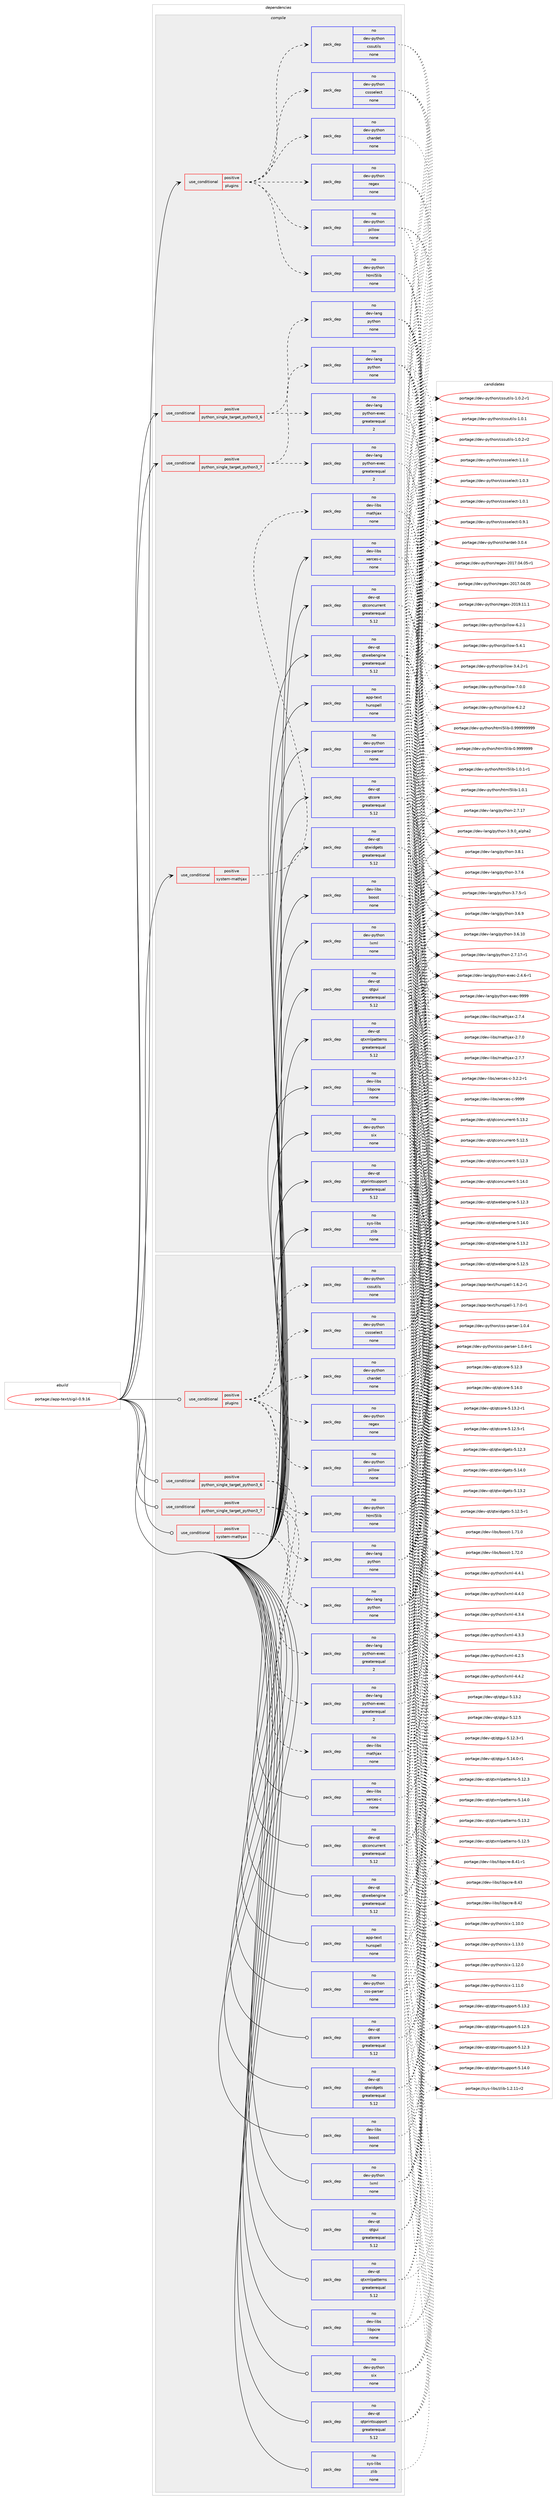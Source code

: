 digraph prolog {

# *************
# Graph options
# *************

newrank=true;
concentrate=true;
compound=true;
graph [rankdir=LR,fontname=Helvetica,fontsize=10,ranksep=1.5];#, ranksep=2.5, nodesep=0.2];
edge  [arrowhead=vee];
node  [fontname=Helvetica,fontsize=10];

# **********
# The ebuild
# **********

subgraph cluster_leftcol {
color=gray;
label=<<i>ebuild</i>>;
id [label="portage://app-text/sigil-0.9.16", color=red, width=4, href="../app-text/sigil-0.9.16.svg"];
}

# ****************
# The dependencies
# ****************

subgraph cluster_midcol {
color=gray;
label=<<i>dependencies</i>>;
subgraph cluster_compile {
fillcolor="#eeeeee";
style=filled;
label=<<i>compile</i>>;
subgraph cond139623 {
dependency592812 [label=<<TABLE BORDER="0" CELLBORDER="1" CELLSPACING="0" CELLPADDING="4"><TR><TD ROWSPAN="3" CELLPADDING="10">use_conditional</TD></TR><TR><TD>positive</TD></TR><TR><TD>plugins</TD></TR></TABLE>>, shape=none, color=red];
subgraph pack445289 {
dependency592813 [label=<<TABLE BORDER="0" CELLBORDER="1" CELLSPACING="0" CELLPADDING="4" WIDTH="220"><TR><TD ROWSPAN="6" CELLPADDING="30">pack_dep</TD></TR><TR><TD WIDTH="110">no</TD></TR><TR><TD>dev-python</TD></TR><TR><TD>chardet</TD></TR><TR><TD>none</TD></TR><TR><TD></TD></TR></TABLE>>, shape=none, color=blue];
}
dependency592812:e -> dependency592813:w [weight=20,style="dashed",arrowhead="vee"];
subgraph pack445290 {
dependency592814 [label=<<TABLE BORDER="0" CELLBORDER="1" CELLSPACING="0" CELLPADDING="4" WIDTH="220"><TR><TD ROWSPAN="6" CELLPADDING="30">pack_dep</TD></TR><TR><TD WIDTH="110">no</TD></TR><TR><TD>dev-python</TD></TR><TR><TD>cssselect</TD></TR><TR><TD>none</TD></TR><TR><TD></TD></TR></TABLE>>, shape=none, color=blue];
}
dependency592812:e -> dependency592814:w [weight=20,style="dashed",arrowhead="vee"];
subgraph pack445291 {
dependency592815 [label=<<TABLE BORDER="0" CELLBORDER="1" CELLSPACING="0" CELLPADDING="4" WIDTH="220"><TR><TD ROWSPAN="6" CELLPADDING="30">pack_dep</TD></TR><TR><TD WIDTH="110">no</TD></TR><TR><TD>dev-python</TD></TR><TR><TD>cssutils</TD></TR><TR><TD>none</TD></TR><TR><TD></TD></TR></TABLE>>, shape=none, color=blue];
}
dependency592812:e -> dependency592815:w [weight=20,style="dashed",arrowhead="vee"];
subgraph pack445292 {
dependency592816 [label=<<TABLE BORDER="0" CELLBORDER="1" CELLSPACING="0" CELLPADDING="4" WIDTH="220"><TR><TD ROWSPAN="6" CELLPADDING="30">pack_dep</TD></TR><TR><TD WIDTH="110">no</TD></TR><TR><TD>dev-python</TD></TR><TR><TD>html5lib</TD></TR><TR><TD>none</TD></TR><TR><TD></TD></TR></TABLE>>, shape=none, color=blue];
}
dependency592812:e -> dependency592816:w [weight=20,style="dashed",arrowhead="vee"];
subgraph pack445293 {
dependency592817 [label=<<TABLE BORDER="0" CELLBORDER="1" CELLSPACING="0" CELLPADDING="4" WIDTH="220"><TR><TD ROWSPAN="6" CELLPADDING="30">pack_dep</TD></TR><TR><TD WIDTH="110">no</TD></TR><TR><TD>dev-python</TD></TR><TR><TD>pillow</TD></TR><TR><TD>none</TD></TR><TR><TD></TD></TR></TABLE>>, shape=none, color=blue];
}
dependency592812:e -> dependency592817:w [weight=20,style="dashed",arrowhead="vee"];
subgraph pack445294 {
dependency592818 [label=<<TABLE BORDER="0" CELLBORDER="1" CELLSPACING="0" CELLPADDING="4" WIDTH="220"><TR><TD ROWSPAN="6" CELLPADDING="30">pack_dep</TD></TR><TR><TD WIDTH="110">no</TD></TR><TR><TD>dev-python</TD></TR><TR><TD>regex</TD></TR><TR><TD>none</TD></TR><TR><TD></TD></TR></TABLE>>, shape=none, color=blue];
}
dependency592812:e -> dependency592818:w [weight=20,style="dashed",arrowhead="vee"];
}
id:e -> dependency592812:w [weight=20,style="solid",arrowhead="vee"];
subgraph cond139624 {
dependency592819 [label=<<TABLE BORDER="0" CELLBORDER="1" CELLSPACING="0" CELLPADDING="4"><TR><TD ROWSPAN="3" CELLPADDING="10">use_conditional</TD></TR><TR><TD>positive</TD></TR><TR><TD>python_single_target_python3_6</TD></TR></TABLE>>, shape=none, color=red];
subgraph pack445295 {
dependency592820 [label=<<TABLE BORDER="0" CELLBORDER="1" CELLSPACING="0" CELLPADDING="4" WIDTH="220"><TR><TD ROWSPAN="6" CELLPADDING="30">pack_dep</TD></TR><TR><TD WIDTH="110">no</TD></TR><TR><TD>dev-lang</TD></TR><TR><TD>python</TD></TR><TR><TD>none</TD></TR><TR><TD></TD></TR></TABLE>>, shape=none, color=blue];
}
dependency592819:e -> dependency592820:w [weight=20,style="dashed",arrowhead="vee"];
subgraph pack445296 {
dependency592821 [label=<<TABLE BORDER="0" CELLBORDER="1" CELLSPACING="0" CELLPADDING="4" WIDTH="220"><TR><TD ROWSPAN="6" CELLPADDING="30">pack_dep</TD></TR><TR><TD WIDTH="110">no</TD></TR><TR><TD>dev-lang</TD></TR><TR><TD>python-exec</TD></TR><TR><TD>greaterequal</TD></TR><TR><TD>2</TD></TR></TABLE>>, shape=none, color=blue];
}
dependency592819:e -> dependency592821:w [weight=20,style="dashed",arrowhead="vee"];
}
id:e -> dependency592819:w [weight=20,style="solid",arrowhead="vee"];
subgraph cond139625 {
dependency592822 [label=<<TABLE BORDER="0" CELLBORDER="1" CELLSPACING="0" CELLPADDING="4"><TR><TD ROWSPAN="3" CELLPADDING="10">use_conditional</TD></TR><TR><TD>positive</TD></TR><TR><TD>python_single_target_python3_7</TD></TR></TABLE>>, shape=none, color=red];
subgraph pack445297 {
dependency592823 [label=<<TABLE BORDER="0" CELLBORDER="1" CELLSPACING="0" CELLPADDING="4" WIDTH="220"><TR><TD ROWSPAN="6" CELLPADDING="30">pack_dep</TD></TR><TR><TD WIDTH="110">no</TD></TR><TR><TD>dev-lang</TD></TR><TR><TD>python</TD></TR><TR><TD>none</TD></TR><TR><TD></TD></TR></TABLE>>, shape=none, color=blue];
}
dependency592822:e -> dependency592823:w [weight=20,style="dashed",arrowhead="vee"];
subgraph pack445298 {
dependency592824 [label=<<TABLE BORDER="0" CELLBORDER="1" CELLSPACING="0" CELLPADDING="4" WIDTH="220"><TR><TD ROWSPAN="6" CELLPADDING="30">pack_dep</TD></TR><TR><TD WIDTH="110">no</TD></TR><TR><TD>dev-lang</TD></TR><TR><TD>python-exec</TD></TR><TR><TD>greaterequal</TD></TR><TR><TD>2</TD></TR></TABLE>>, shape=none, color=blue];
}
dependency592822:e -> dependency592824:w [weight=20,style="dashed",arrowhead="vee"];
}
id:e -> dependency592822:w [weight=20,style="solid",arrowhead="vee"];
subgraph cond139626 {
dependency592825 [label=<<TABLE BORDER="0" CELLBORDER="1" CELLSPACING="0" CELLPADDING="4"><TR><TD ROWSPAN="3" CELLPADDING="10">use_conditional</TD></TR><TR><TD>positive</TD></TR><TR><TD>system-mathjax</TD></TR></TABLE>>, shape=none, color=red];
subgraph pack445299 {
dependency592826 [label=<<TABLE BORDER="0" CELLBORDER="1" CELLSPACING="0" CELLPADDING="4" WIDTH="220"><TR><TD ROWSPAN="6" CELLPADDING="30">pack_dep</TD></TR><TR><TD WIDTH="110">no</TD></TR><TR><TD>dev-libs</TD></TR><TR><TD>mathjax</TD></TR><TR><TD>none</TD></TR><TR><TD></TD></TR></TABLE>>, shape=none, color=blue];
}
dependency592825:e -> dependency592826:w [weight=20,style="dashed",arrowhead="vee"];
}
id:e -> dependency592825:w [weight=20,style="solid",arrowhead="vee"];
subgraph pack445300 {
dependency592827 [label=<<TABLE BORDER="0" CELLBORDER="1" CELLSPACING="0" CELLPADDING="4" WIDTH="220"><TR><TD ROWSPAN="6" CELLPADDING="30">pack_dep</TD></TR><TR><TD WIDTH="110">no</TD></TR><TR><TD>app-text</TD></TR><TR><TD>hunspell</TD></TR><TR><TD>none</TD></TR><TR><TD></TD></TR></TABLE>>, shape=none, color=blue];
}
id:e -> dependency592827:w [weight=20,style="solid",arrowhead="vee"];
subgraph pack445301 {
dependency592828 [label=<<TABLE BORDER="0" CELLBORDER="1" CELLSPACING="0" CELLPADDING="4" WIDTH="220"><TR><TD ROWSPAN="6" CELLPADDING="30">pack_dep</TD></TR><TR><TD WIDTH="110">no</TD></TR><TR><TD>dev-libs</TD></TR><TR><TD>boost</TD></TR><TR><TD>none</TD></TR><TR><TD></TD></TR></TABLE>>, shape=none, color=blue];
}
id:e -> dependency592828:w [weight=20,style="solid",arrowhead="vee"];
subgraph pack445302 {
dependency592829 [label=<<TABLE BORDER="0" CELLBORDER="1" CELLSPACING="0" CELLPADDING="4" WIDTH="220"><TR><TD ROWSPAN="6" CELLPADDING="30">pack_dep</TD></TR><TR><TD WIDTH="110">no</TD></TR><TR><TD>dev-libs</TD></TR><TR><TD>libpcre</TD></TR><TR><TD>none</TD></TR><TR><TD></TD></TR></TABLE>>, shape=none, color=blue];
}
id:e -> dependency592829:w [weight=20,style="solid",arrowhead="vee"];
subgraph pack445303 {
dependency592830 [label=<<TABLE BORDER="0" CELLBORDER="1" CELLSPACING="0" CELLPADDING="4" WIDTH="220"><TR><TD ROWSPAN="6" CELLPADDING="30">pack_dep</TD></TR><TR><TD WIDTH="110">no</TD></TR><TR><TD>dev-libs</TD></TR><TR><TD>xerces-c</TD></TR><TR><TD>none</TD></TR><TR><TD></TD></TR></TABLE>>, shape=none, color=blue];
}
id:e -> dependency592830:w [weight=20,style="solid",arrowhead="vee"];
subgraph pack445304 {
dependency592831 [label=<<TABLE BORDER="0" CELLBORDER="1" CELLSPACING="0" CELLPADDING="4" WIDTH="220"><TR><TD ROWSPAN="6" CELLPADDING="30">pack_dep</TD></TR><TR><TD WIDTH="110">no</TD></TR><TR><TD>dev-python</TD></TR><TR><TD>css-parser</TD></TR><TR><TD>none</TD></TR><TR><TD></TD></TR></TABLE>>, shape=none, color=blue];
}
id:e -> dependency592831:w [weight=20,style="solid",arrowhead="vee"];
subgraph pack445305 {
dependency592832 [label=<<TABLE BORDER="0" CELLBORDER="1" CELLSPACING="0" CELLPADDING="4" WIDTH="220"><TR><TD ROWSPAN="6" CELLPADDING="30">pack_dep</TD></TR><TR><TD WIDTH="110">no</TD></TR><TR><TD>dev-python</TD></TR><TR><TD>lxml</TD></TR><TR><TD>none</TD></TR><TR><TD></TD></TR></TABLE>>, shape=none, color=blue];
}
id:e -> dependency592832:w [weight=20,style="solid",arrowhead="vee"];
subgraph pack445306 {
dependency592833 [label=<<TABLE BORDER="0" CELLBORDER="1" CELLSPACING="0" CELLPADDING="4" WIDTH="220"><TR><TD ROWSPAN="6" CELLPADDING="30">pack_dep</TD></TR><TR><TD WIDTH="110">no</TD></TR><TR><TD>dev-python</TD></TR><TR><TD>six</TD></TR><TR><TD>none</TD></TR><TR><TD></TD></TR></TABLE>>, shape=none, color=blue];
}
id:e -> dependency592833:w [weight=20,style="solid",arrowhead="vee"];
subgraph pack445307 {
dependency592834 [label=<<TABLE BORDER="0" CELLBORDER="1" CELLSPACING="0" CELLPADDING="4" WIDTH="220"><TR><TD ROWSPAN="6" CELLPADDING="30">pack_dep</TD></TR><TR><TD WIDTH="110">no</TD></TR><TR><TD>dev-qt</TD></TR><TR><TD>qtconcurrent</TD></TR><TR><TD>greaterequal</TD></TR><TR><TD>5.12</TD></TR></TABLE>>, shape=none, color=blue];
}
id:e -> dependency592834:w [weight=20,style="solid",arrowhead="vee"];
subgraph pack445308 {
dependency592835 [label=<<TABLE BORDER="0" CELLBORDER="1" CELLSPACING="0" CELLPADDING="4" WIDTH="220"><TR><TD ROWSPAN="6" CELLPADDING="30">pack_dep</TD></TR><TR><TD WIDTH="110">no</TD></TR><TR><TD>dev-qt</TD></TR><TR><TD>qtcore</TD></TR><TR><TD>greaterequal</TD></TR><TR><TD>5.12</TD></TR></TABLE>>, shape=none, color=blue];
}
id:e -> dependency592835:w [weight=20,style="solid",arrowhead="vee"];
subgraph pack445309 {
dependency592836 [label=<<TABLE BORDER="0" CELLBORDER="1" CELLSPACING="0" CELLPADDING="4" WIDTH="220"><TR><TD ROWSPAN="6" CELLPADDING="30">pack_dep</TD></TR><TR><TD WIDTH="110">no</TD></TR><TR><TD>dev-qt</TD></TR><TR><TD>qtgui</TD></TR><TR><TD>greaterequal</TD></TR><TR><TD>5.12</TD></TR></TABLE>>, shape=none, color=blue];
}
id:e -> dependency592836:w [weight=20,style="solid",arrowhead="vee"];
subgraph pack445310 {
dependency592837 [label=<<TABLE BORDER="0" CELLBORDER="1" CELLSPACING="0" CELLPADDING="4" WIDTH="220"><TR><TD ROWSPAN="6" CELLPADDING="30">pack_dep</TD></TR><TR><TD WIDTH="110">no</TD></TR><TR><TD>dev-qt</TD></TR><TR><TD>qtprintsupport</TD></TR><TR><TD>greaterequal</TD></TR><TR><TD>5.12</TD></TR></TABLE>>, shape=none, color=blue];
}
id:e -> dependency592837:w [weight=20,style="solid",arrowhead="vee"];
subgraph pack445311 {
dependency592838 [label=<<TABLE BORDER="0" CELLBORDER="1" CELLSPACING="0" CELLPADDING="4" WIDTH="220"><TR><TD ROWSPAN="6" CELLPADDING="30">pack_dep</TD></TR><TR><TD WIDTH="110">no</TD></TR><TR><TD>dev-qt</TD></TR><TR><TD>qtwebengine</TD></TR><TR><TD>greaterequal</TD></TR><TR><TD>5.12</TD></TR></TABLE>>, shape=none, color=blue];
}
id:e -> dependency592838:w [weight=20,style="solid",arrowhead="vee"];
subgraph pack445312 {
dependency592839 [label=<<TABLE BORDER="0" CELLBORDER="1" CELLSPACING="0" CELLPADDING="4" WIDTH="220"><TR><TD ROWSPAN="6" CELLPADDING="30">pack_dep</TD></TR><TR><TD WIDTH="110">no</TD></TR><TR><TD>dev-qt</TD></TR><TR><TD>qtwidgets</TD></TR><TR><TD>greaterequal</TD></TR><TR><TD>5.12</TD></TR></TABLE>>, shape=none, color=blue];
}
id:e -> dependency592839:w [weight=20,style="solid",arrowhead="vee"];
subgraph pack445313 {
dependency592840 [label=<<TABLE BORDER="0" CELLBORDER="1" CELLSPACING="0" CELLPADDING="4" WIDTH="220"><TR><TD ROWSPAN="6" CELLPADDING="30">pack_dep</TD></TR><TR><TD WIDTH="110">no</TD></TR><TR><TD>dev-qt</TD></TR><TR><TD>qtxmlpatterns</TD></TR><TR><TD>greaterequal</TD></TR><TR><TD>5.12</TD></TR></TABLE>>, shape=none, color=blue];
}
id:e -> dependency592840:w [weight=20,style="solid",arrowhead="vee"];
subgraph pack445314 {
dependency592841 [label=<<TABLE BORDER="0" CELLBORDER="1" CELLSPACING="0" CELLPADDING="4" WIDTH="220"><TR><TD ROWSPAN="6" CELLPADDING="30">pack_dep</TD></TR><TR><TD WIDTH="110">no</TD></TR><TR><TD>sys-libs</TD></TR><TR><TD>zlib</TD></TR><TR><TD>none</TD></TR><TR><TD></TD></TR></TABLE>>, shape=none, color=blue];
}
id:e -> dependency592841:w [weight=20,style="solid",arrowhead="vee"];
}
subgraph cluster_compileandrun {
fillcolor="#eeeeee";
style=filled;
label=<<i>compile and run</i>>;
}
subgraph cluster_run {
fillcolor="#eeeeee";
style=filled;
label=<<i>run</i>>;
subgraph cond139627 {
dependency592842 [label=<<TABLE BORDER="0" CELLBORDER="1" CELLSPACING="0" CELLPADDING="4"><TR><TD ROWSPAN="3" CELLPADDING="10">use_conditional</TD></TR><TR><TD>positive</TD></TR><TR><TD>plugins</TD></TR></TABLE>>, shape=none, color=red];
subgraph pack445315 {
dependency592843 [label=<<TABLE BORDER="0" CELLBORDER="1" CELLSPACING="0" CELLPADDING="4" WIDTH="220"><TR><TD ROWSPAN="6" CELLPADDING="30">pack_dep</TD></TR><TR><TD WIDTH="110">no</TD></TR><TR><TD>dev-python</TD></TR><TR><TD>chardet</TD></TR><TR><TD>none</TD></TR><TR><TD></TD></TR></TABLE>>, shape=none, color=blue];
}
dependency592842:e -> dependency592843:w [weight=20,style="dashed",arrowhead="vee"];
subgraph pack445316 {
dependency592844 [label=<<TABLE BORDER="0" CELLBORDER="1" CELLSPACING="0" CELLPADDING="4" WIDTH="220"><TR><TD ROWSPAN="6" CELLPADDING="30">pack_dep</TD></TR><TR><TD WIDTH="110">no</TD></TR><TR><TD>dev-python</TD></TR><TR><TD>cssselect</TD></TR><TR><TD>none</TD></TR><TR><TD></TD></TR></TABLE>>, shape=none, color=blue];
}
dependency592842:e -> dependency592844:w [weight=20,style="dashed",arrowhead="vee"];
subgraph pack445317 {
dependency592845 [label=<<TABLE BORDER="0" CELLBORDER="1" CELLSPACING="0" CELLPADDING="4" WIDTH="220"><TR><TD ROWSPAN="6" CELLPADDING="30">pack_dep</TD></TR><TR><TD WIDTH="110">no</TD></TR><TR><TD>dev-python</TD></TR><TR><TD>cssutils</TD></TR><TR><TD>none</TD></TR><TR><TD></TD></TR></TABLE>>, shape=none, color=blue];
}
dependency592842:e -> dependency592845:w [weight=20,style="dashed",arrowhead="vee"];
subgraph pack445318 {
dependency592846 [label=<<TABLE BORDER="0" CELLBORDER="1" CELLSPACING="0" CELLPADDING="4" WIDTH="220"><TR><TD ROWSPAN="6" CELLPADDING="30">pack_dep</TD></TR><TR><TD WIDTH="110">no</TD></TR><TR><TD>dev-python</TD></TR><TR><TD>html5lib</TD></TR><TR><TD>none</TD></TR><TR><TD></TD></TR></TABLE>>, shape=none, color=blue];
}
dependency592842:e -> dependency592846:w [weight=20,style="dashed",arrowhead="vee"];
subgraph pack445319 {
dependency592847 [label=<<TABLE BORDER="0" CELLBORDER="1" CELLSPACING="0" CELLPADDING="4" WIDTH="220"><TR><TD ROWSPAN="6" CELLPADDING="30">pack_dep</TD></TR><TR><TD WIDTH="110">no</TD></TR><TR><TD>dev-python</TD></TR><TR><TD>pillow</TD></TR><TR><TD>none</TD></TR><TR><TD></TD></TR></TABLE>>, shape=none, color=blue];
}
dependency592842:e -> dependency592847:w [weight=20,style="dashed",arrowhead="vee"];
subgraph pack445320 {
dependency592848 [label=<<TABLE BORDER="0" CELLBORDER="1" CELLSPACING="0" CELLPADDING="4" WIDTH="220"><TR><TD ROWSPAN="6" CELLPADDING="30">pack_dep</TD></TR><TR><TD WIDTH="110">no</TD></TR><TR><TD>dev-python</TD></TR><TR><TD>regex</TD></TR><TR><TD>none</TD></TR><TR><TD></TD></TR></TABLE>>, shape=none, color=blue];
}
dependency592842:e -> dependency592848:w [weight=20,style="dashed",arrowhead="vee"];
}
id:e -> dependency592842:w [weight=20,style="solid",arrowhead="odot"];
subgraph cond139628 {
dependency592849 [label=<<TABLE BORDER="0" CELLBORDER="1" CELLSPACING="0" CELLPADDING="4"><TR><TD ROWSPAN="3" CELLPADDING="10">use_conditional</TD></TR><TR><TD>positive</TD></TR><TR><TD>python_single_target_python3_6</TD></TR></TABLE>>, shape=none, color=red];
subgraph pack445321 {
dependency592850 [label=<<TABLE BORDER="0" CELLBORDER="1" CELLSPACING="0" CELLPADDING="4" WIDTH="220"><TR><TD ROWSPAN="6" CELLPADDING="30">pack_dep</TD></TR><TR><TD WIDTH="110">no</TD></TR><TR><TD>dev-lang</TD></TR><TR><TD>python</TD></TR><TR><TD>none</TD></TR><TR><TD></TD></TR></TABLE>>, shape=none, color=blue];
}
dependency592849:e -> dependency592850:w [weight=20,style="dashed",arrowhead="vee"];
subgraph pack445322 {
dependency592851 [label=<<TABLE BORDER="0" CELLBORDER="1" CELLSPACING="0" CELLPADDING="4" WIDTH="220"><TR><TD ROWSPAN="6" CELLPADDING="30">pack_dep</TD></TR><TR><TD WIDTH="110">no</TD></TR><TR><TD>dev-lang</TD></TR><TR><TD>python-exec</TD></TR><TR><TD>greaterequal</TD></TR><TR><TD>2</TD></TR></TABLE>>, shape=none, color=blue];
}
dependency592849:e -> dependency592851:w [weight=20,style="dashed",arrowhead="vee"];
}
id:e -> dependency592849:w [weight=20,style="solid",arrowhead="odot"];
subgraph cond139629 {
dependency592852 [label=<<TABLE BORDER="0" CELLBORDER="1" CELLSPACING="0" CELLPADDING="4"><TR><TD ROWSPAN="3" CELLPADDING="10">use_conditional</TD></TR><TR><TD>positive</TD></TR><TR><TD>python_single_target_python3_7</TD></TR></TABLE>>, shape=none, color=red];
subgraph pack445323 {
dependency592853 [label=<<TABLE BORDER="0" CELLBORDER="1" CELLSPACING="0" CELLPADDING="4" WIDTH="220"><TR><TD ROWSPAN="6" CELLPADDING="30">pack_dep</TD></TR><TR><TD WIDTH="110">no</TD></TR><TR><TD>dev-lang</TD></TR><TR><TD>python</TD></TR><TR><TD>none</TD></TR><TR><TD></TD></TR></TABLE>>, shape=none, color=blue];
}
dependency592852:e -> dependency592853:w [weight=20,style="dashed",arrowhead="vee"];
subgraph pack445324 {
dependency592854 [label=<<TABLE BORDER="0" CELLBORDER="1" CELLSPACING="0" CELLPADDING="4" WIDTH="220"><TR><TD ROWSPAN="6" CELLPADDING="30">pack_dep</TD></TR><TR><TD WIDTH="110">no</TD></TR><TR><TD>dev-lang</TD></TR><TR><TD>python-exec</TD></TR><TR><TD>greaterequal</TD></TR><TR><TD>2</TD></TR></TABLE>>, shape=none, color=blue];
}
dependency592852:e -> dependency592854:w [weight=20,style="dashed",arrowhead="vee"];
}
id:e -> dependency592852:w [weight=20,style="solid",arrowhead="odot"];
subgraph cond139630 {
dependency592855 [label=<<TABLE BORDER="0" CELLBORDER="1" CELLSPACING="0" CELLPADDING="4"><TR><TD ROWSPAN="3" CELLPADDING="10">use_conditional</TD></TR><TR><TD>positive</TD></TR><TR><TD>system-mathjax</TD></TR></TABLE>>, shape=none, color=red];
subgraph pack445325 {
dependency592856 [label=<<TABLE BORDER="0" CELLBORDER="1" CELLSPACING="0" CELLPADDING="4" WIDTH="220"><TR><TD ROWSPAN="6" CELLPADDING="30">pack_dep</TD></TR><TR><TD WIDTH="110">no</TD></TR><TR><TD>dev-libs</TD></TR><TR><TD>mathjax</TD></TR><TR><TD>none</TD></TR><TR><TD></TD></TR></TABLE>>, shape=none, color=blue];
}
dependency592855:e -> dependency592856:w [weight=20,style="dashed",arrowhead="vee"];
}
id:e -> dependency592855:w [weight=20,style="solid",arrowhead="odot"];
subgraph pack445326 {
dependency592857 [label=<<TABLE BORDER="0" CELLBORDER="1" CELLSPACING="0" CELLPADDING="4" WIDTH="220"><TR><TD ROWSPAN="6" CELLPADDING="30">pack_dep</TD></TR><TR><TD WIDTH="110">no</TD></TR><TR><TD>app-text</TD></TR><TR><TD>hunspell</TD></TR><TR><TD>none</TD></TR><TR><TD></TD></TR></TABLE>>, shape=none, color=blue];
}
id:e -> dependency592857:w [weight=20,style="solid",arrowhead="odot"];
subgraph pack445327 {
dependency592858 [label=<<TABLE BORDER="0" CELLBORDER="1" CELLSPACING="0" CELLPADDING="4" WIDTH="220"><TR><TD ROWSPAN="6" CELLPADDING="30">pack_dep</TD></TR><TR><TD WIDTH="110">no</TD></TR><TR><TD>dev-libs</TD></TR><TR><TD>boost</TD></TR><TR><TD>none</TD></TR><TR><TD></TD></TR></TABLE>>, shape=none, color=blue];
}
id:e -> dependency592858:w [weight=20,style="solid",arrowhead="odot"];
subgraph pack445328 {
dependency592859 [label=<<TABLE BORDER="0" CELLBORDER="1" CELLSPACING="0" CELLPADDING="4" WIDTH="220"><TR><TD ROWSPAN="6" CELLPADDING="30">pack_dep</TD></TR><TR><TD WIDTH="110">no</TD></TR><TR><TD>dev-libs</TD></TR><TR><TD>libpcre</TD></TR><TR><TD>none</TD></TR><TR><TD></TD></TR></TABLE>>, shape=none, color=blue];
}
id:e -> dependency592859:w [weight=20,style="solid",arrowhead="odot"];
subgraph pack445329 {
dependency592860 [label=<<TABLE BORDER="0" CELLBORDER="1" CELLSPACING="0" CELLPADDING="4" WIDTH="220"><TR><TD ROWSPAN="6" CELLPADDING="30">pack_dep</TD></TR><TR><TD WIDTH="110">no</TD></TR><TR><TD>dev-libs</TD></TR><TR><TD>xerces-c</TD></TR><TR><TD>none</TD></TR><TR><TD></TD></TR></TABLE>>, shape=none, color=blue];
}
id:e -> dependency592860:w [weight=20,style="solid",arrowhead="odot"];
subgraph pack445330 {
dependency592861 [label=<<TABLE BORDER="0" CELLBORDER="1" CELLSPACING="0" CELLPADDING="4" WIDTH="220"><TR><TD ROWSPAN="6" CELLPADDING="30">pack_dep</TD></TR><TR><TD WIDTH="110">no</TD></TR><TR><TD>dev-python</TD></TR><TR><TD>css-parser</TD></TR><TR><TD>none</TD></TR><TR><TD></TD></TR></TABLE>>, shape=none, color=blue];
}
id:e -> dependency592861:w [weight=20,style="solid",arrowhead="odot"];
subgraph pack445331 {
dependency592862 [label=<<TABLE BORDER="0" CELLBORDER="1" CELLSPACING="0" CELLPADDING="4" WIDTH="220"><TR><TD ROWSPAN="6" CELLPADDING="30">pack_dep</TD></TR><TR><TD WIDTH="110">no</TD></TR><TR><TD>dev-python</TD></TR><TR><TD>lxml</TD></TR><TR><TD>none</TD></TR><TR><TD></TD></TR></TABLE>>, shape=none, color=blue];
}
id:e -> dependency592862:w [weight=20,style="solid",arrowhead="odot"];
subgraph pack445332 {
dependency592863 [label=<<TABLE BORDER="0" CELLBORDER="1" CELLSPACING="0" CELLPADDING="4" WIDTH="220"><TR><TD ROWSPAN="6" CELLPADDING="30">pack_dep</TD></TR><TR><TD WIDTH="110">no</TD></TR><TR><TD>dev-python</TD></TR><TR><TD>six</TD></TR><TR><TD>none</TD></TR><TR><TD></TD></TR></TABLE>>, shape=none, color=blue];
}
id:e -> dependency592863:w [weight=20,style="solid",arrowhead="odot"];
subgraph pack445333 {
dependency592864 [label=<<TABLE BORDER="0" CELLBORDER="1" CELLSPACING="0" CELLPADDING="4" WIDTH="220"><TR><TD ROWSPAN="6" CELLPADDING="30">pack_dep</TD></TR><TR><TD WIDTH="110">no</TD></TR><TR><TD>dev-qt</TD></TR><TR><TD>qtconcurrent</TD></TR><TR><TD>greaterequal</TD></TR><TR><TD>5.12</TD></TR></TABLE>>, shape=none, color=blue];
}
id:e -> dependency592864:w [weight=20,style="solid",arrowhead="odot"];
subgraph pack445334 {
dependency592865 [label=<<TABLE BORDER="0" CELLBORDER="1" CELLSPACING="0" CELLPADDING="4" WIDTH="220"><TR><TD ROWSPAN="6" CELLPADDING="30">pack_dep</TD></TR><TR><TD WIDTH="110">no</TD></TR><TR><TD>dev-qt</TD></TR><TR><TD>qtcore</TD></TR><TR><TD>greaterequal</TD></TR><TR><TD>5.12</TD></TR></TABLE>>, shape=none, color=blue];
}
id:e -> dependency592865:w [weight=20,style="solid",arrowhead="odot"];
subgraph pack445335 {
dependency592866 [label=<<TABLE BORDER="0" CELLBORDER="1" CELLSPACING="0" CELLPADDING="4" WIDTH="220"><TR><TD ROWSPAN="6" CELLPADDING="30">pack_dep</TD></TR><TR><TD WIDTH="110">no</TD></TR><TR><TD>dev-qt</TD></TR><TR><TD>qtgui</TD></TR><TR><TD>greaterequal</TD></TR><TR><TD>5.12</TD></TR></TABLE>>, shape=none, color=blue];
}
id:e -> dependency592866:w [weight=20,style="solid",arrowhead="odot"];
subgraph pack445336 {
dependency592867 [label=<<TABLE BORDER="0" CELLBORDER="1" CELLSPACING="0" CELLPADDING="4" WIDTH="220"><TR><TD ROWSPAN="6" CELLPADDING="30">pack_dep</TD></TR><TR><TD WIDTH="110">no</TD></TR><TR><TD>dev-qt</TD></TR><TR><TD>qtprintsupport</TD></TR><TR><TD>greaterequal</TD></TR><TR><TD>5.12</TD></TR></TABLE>>, shape=none, color=blue];
}
id:e -> dependency592867:w [weight=20,style="solid",arrowhead="odot"];
subgraph pack445337 {
dependency592868 [label=<<TABLE BORDER="0" CELLBORDER="1" CELLSPACING="0" CELLPADDING="4" WIDTH="220"><TR><TD ROWSPAN="6" CELLPADDING="30">pack_dep</TD></TR><TR><TD WIDTH="110">no</TD></TR><TR><TD>dev-qt</TD></TR><TR><TD>qtwebengine</TD></TR><TR><TD>greaterequal</TD></TR><TR><TD>5.12</TD></TR></TABLE>>, shape=none, color=blue];
}
id:e -> dependency592868:w [weight=20,style="solid",arrowhead="odot"];
subgraph pack445338 {
dependency592869 [label=<<TABLE BORDER="0" CELLBORDER="1" CELLSPACING="0" CELLPADDING="4" WIDTH="220"><TR><TD ROWSPAN="6" CELLPADDING="30">pack_dep</TD></TR><TR><TD WIDTH="110">no</TD></TR><TR><TD>dev-qt</TD></TR><TR><TD>qtwidgets</TD></TR><TR><TD>greaterequal</TD></TR><TR><TD>5.12</TD></TR></TABLE>>, shape=none, color=blue];
}
id:e -> dependency592869:w [weight=20,style="solid",arrowhead="odot"];
subgraph pack445339 {
dependency592870 [label=<<TABLE BORDER="0" CELLBORDER="1" CELLSPACING="0" CELLPADDING="4" WIDTH="220"><TR><TD ROWSPAN="6" CELLPADDING="30">pack_dep</TD></TR><TR><TD WIDTH="110">no</TD></TR><TR><TD>dev-qt</TD></TR><TR><TD>qtxmlpatterns</TD></TR><TR><TD>greaterequal</TD></TR><TR><TD>5.12</TD></TR></TABLE>>, shape=none, color=blue];
}
id:e -> dependency592870:w [weight=20,style="solid",arrowhead="odot"];
subgraph pack445340 {
dependency592871 [label=<<TABLE BORDER="0" CELLBORDER="1" CELLSPACING="0" CELLPADDING="4" WIDTH="220"><TR><TD ROWSPAN="6" CELLPADDING="30">pack_dep</TD></TR><TR><TD WIDTH="110">no</TD></TR><TR><TD>sys-libs</TD></TR><TR><TD>zlib</TD></TR><TR><TD>none</TD></TR><TR><TD></TD></TR></TABLE>>, shape=none, color=blue];
}
id:e -> dependency592871:w [weight=20,style="solid",arrowhead="odot"];
}
}

# **************
# The candidates
# **************

subgraph cluster_choices {
rank=same;
color=gray;
label=<<i>candidates</i>>;

subgraph choice445289 {
color=black;
nodesep=1;
choice10010111845112121116104111110479910497114100101116455146484652 [label="portage://dev-python/chardet-3.0.4", color=red, width=4,href="../dev-python/chardet-3.0.4.svg"];
dependency592813:e -> choice10010111845112121116104111110479910497114100101116455146484652:w [style=dotted,weight="100"];
}
subgraph choice445290 {
color=black;
nodesep=1;
choice10010111845112121116104111110479911511511510110810199116454946494648 [label="portage://dev-python/cssselect-1.1.0", color=red, width=4,href="../dev-python/cssselect-1.1.0.svg"];
choice10010111845112121116104111110479911511511510110810199116454946484651 [label="portage://dev-python/cssselect-1.0.3", color=red, width=4,href="../dev-python/cssselect-1.0.3.svg"];
choice10010111845112121116104111110479911511511510110810199116454946484649 [label="portage://dev-python/cssselect-1.0.1", color=red, width=4,href="../dev-python/cssselect-1.0.1.svg"];
choice10010111845112121116104111110479911511511510110810199116454846574649 [label="portage://dev-python/cssselect-0.9.1", color=red, width=4,href="../dev-python/cssselect-0.9.1.svg"];
dependency592814:e -> choice10010111845112121116104111110479911511511510110810199116454946494648:w [style=dotted,weight="100"];
dependency592814:e -> choice10010111845112121116104111110479911511511510110810199116454946484651:w [style=dotted,weight="100"];
dependency592814:e -> choice10010111845112121116104111110479911511511510110810199116454946484649:w [style=dotted,weight="100"];
dependency592814:e -> choice10010111845112121116104111110479911511511510110810199116454846574649:w [style=dotted,weight="100"];
}
subgraph choice445291 {
color=black;
nodesep=1;
choice1001011184511212111610411111047991151151171161051081154549464846504511450 [label="portage://dev-python/cssutils-1.0.2-r2", color=red, width=4,href="../dev-python/cssutils-1.0.2-r2.svg"];
choice1001011184511212111610411111047991151151171161051081154549464846504511449 [label="portage://dev-python/cssutils-1.0.2-r1", color=red, width=4,href="../dev-python/cssutils-1.0.2-r1.svg"];
choice100101118451121211161041111104799115115117116105108115454946484649 [label="portage://dev-python/cssutils-1.0.1", color=red, width=4,href="../dev-python/cssutils-1.0.1.svg"];
dependency592815:e -> choice1001011184511212111610411111047991151151171161051081154549464846504511450:w [style=dotted,weight="100"];
dependency592815:e -> choice1001011184511212111610411111047991151151171161051081154549464846504511449:w [style=dotted,weight="100"];
dependency592815:e -> choice100101118451121211161041111104799115115117116105108115454946484649:w [style=dotted,weight="100"];
}
subgraph choice445292 {
color=black;
nodesep=1;
choice100101118451121211161041111104710411610910853108105984549464846494511449 [label="portage://dev-python/html5lib-1.0.1-r1", color=red, width=4,href="../dev-python/html5lib-1.0.1-r1.svg"];
choice10010111845112121116104111110471041161091085310810598454946484649 [label="portage://dev-python/html5lib-1.0.1", color=red, width=4,href="../dev-python/html5lib-1.0.1.svg"];
choice10010111845112121116104111110471041161091085310810598454846575757575757575757 [label="portage://dev-python/html5lib-0.999999999", color=red, width=4,href="../dev-python/html5lib-0.999999999.svg"];
choice1001011184511212111610411111047104116109108531081059845484657575757575757 [label="portage://dev-python/html5lib-0.9999999", color=red, width=4,href="../dev-python/html5lib-0.9999999.svg"];
dependency592816:e -> choice100101118451121211161041111104710411610910853108105984549464846494511449:w [style=dotted,weight="100"];
dependency592816:e -> choice10010111845112121116104111110471041161091085310810598454946484649:w [style=dotted,weight="100"];
dependency592816:e -> choice10010111845112121116104111110471041161091085310810598454846575757575757575757:w [style=dotted,weight="100"];
dependency592816:e -> choice1001011184511212111610411111047104116109108531081059845484657575757575757:w [style=dotted,weight="100"];
}
subgraph choice445293 {
color=black;
nodesep=1;
choice1001011184511212111610411111047112105108108111119455546484648 [label="portage://dev-python/pillow-7.0.0", color=red, width=4,href="../dev-python/pillow-7.0.0.svg"];
choice1001011184511212111610411111047112105108108111119455446504650 [label="portage://dev-python/pillow-6.2.2", color=red, width=4,href="../dev-python/pillow-6.2.2.svg"];
choice1001011184511212111610411111047112105108108111119455446504649 [label="portage://dev-python/pillow-6.2.1", color=red, width=4,href="../dev-python/pillow-6.2.1.svg"];
choice1001011184511212111610411111047112105108108111119455346524649 [label="portage://dev-python/pillow-5.4.1", color=red, width=4,href="../dev-python/pillow-5.4.1.svg"];
choice10010111845112121116104111110471121051081081111194551465246504511449 [label="portage://dev-python/pillow-3.4.2-r1", color=red, width=4,href="../dev-python/pillow-3.4.2-r1.svg"];
dependency592817:e -> choice1001011184511212111610411111047112105108108111119455546484648:w [style=dotted,weight="100"];
dependency592817:e -> choice1001011184511212111610411111047112105108108111119455446504650:w [style=dotted,weight="100"];
dependency592817:e -> choice1001011184511212111610411111047112105108108111119455446504649:w [style=dotted,weight="100"];
dependency592817:e -> choice1001011184511212111610411111047112105108108111119455346524649:w [style=dotted,weight="100"];
dependency592817:e -> choice10010111845112121116104111110471121051081081111194551465246504511449:w [style=dotted,weight="100"];
}
subgraph choice445294 {
color=black;
nodesep=1;
choice100101118451121211161041111104711410110310112045504849574649494649 [label="portage://dev-python/regex-2019.11.1", color=red, width=4,href="../dev-python/regex-2019.11.1.svg"];
choice100101118451121211161041111104711410110310112045504849554648524648534511449 [label="portage://dev-python/regex-2017.04.05-r1", color=red, width=4,href="../dev-python/regex-2017.04.05-r1.svg"];
choice10010111845112121116104111110471141011031011204550484955464852464853 [label="portage://dev-python/regex-2017.04.05", color=red, width=4,href="../dev-python/regex-2017.04.05.svg"];
dependency592818:e -> choice100101118451121211161041111104711410110310112045504849574649494649:w [style=dotted,weight="100"];
dependency592818:e -> choice100101118451121211161041111104711410110310112045504849554648524648534511449:w [style=dotted,weight="100"];
dependency592818:e -> choice10010111845112121116104111110471141011031011204550484955464852464853:w [style=dotted,weight="100"];
}
subgraph choice445295 {
color=black;
nodesep=1;
choice10010111845108971101034711212111610411111045514657464895971081121049750 [label="portage://dev-lang/python-3.9.0_alpha2", color=red, width=4,href="../dev-lang/python-3.9.0_alpha2.svg"];
choice100101118451089711010347112121116104111110455146564649 [label="portage://dev-lang/python-3.8.1", color=red, width=4,href="../dev-lang/python-3.8.1.svg"];
choice100101118451089711010347112121116104111110455146554654 [label="portage://dev-lang/python-3.7.6", color=red, width=4,href="../dev-lang/python-3.7.6.svg"];
choice1001011184510897110103471121211161041111104551465546534511449 [label="portage://dev-lang/python-3.7.5-r1", color=red, width=4,href="../dev-lang/python-3.7.5-r1.svg"];
choice100101118451089711010347112121116104111110455146544657 [label="portage://dev-lang/python-3.6.9", color=red, width=4,href="../dev-lang/python-3.6.9.svg"];
choice10010111845108971101034711212111610411111045514654464948 [label="portage://dev-lang/python-3.6.10", color=red, width=4,href="../dev-lang/python-3.6.10.svg"];
choice100101118451089711010347112121116104111110455046554649554511449 [label="portage://dev-lang/python-2.7.17-r1", color=red, width=4,href="../dev-lang/python-2.7.17-r1.svg"];
choice10010111845108971101034711212111610411111045504655464955 [label="portage://dev-lang/python-2.7.17", color=red, width=4,href="../dev-lang/python-2.7.17.svg"];
dependency592820:e -> choice10010111845108971101034711212111610411111045514657464895971081121049750:w [style=dotted,weight="100"];
dependency592820:e -> choice100101118451089711010347112121116104111110455146564649:w [style=dotted,weight="100"];
dependency592820:e -> choice100101118451089711010347112121116104111110455146554654:w [style=dotted,weight="100"];
dependency592820:e -> choice1001011184510897110103471121211161041111104551465546534511449:w [style=dotted,weight="100"];
dependency592820:e -> choice100101118451089711010347112121116104111110455146544657:w [style=dotted,weight="100"];
dependency592820:e -> choice10010111845108971101034711212111610411111045514654464948:w [style=dotted,weight="100"];
dependency592820:e -> choice100101118451089711010347112121116104111110455046554649554511449:w [style=dotted,weight="100"];
dependency592820:e -> choice10010111845108971101034711212111610411111045504655464955:w [style=dotted,weight="100"];
}
subgraph choice445296 {
color=black;
nodesep=1;
choice10010111845108971101034711212111610411111045101120101994557575757 [label="portage://dev-lang/python-exec-9999", color=red, width=4,href="../dev-lang/python-exec-9999.svg"];
choice10010111845108971101034711212111610411111045101120101994550465246544511449 [label="portage://dev-lang/python-exec-2.4.6-r1", color=red, width=4,href="../dev-lang/python-exec-2.4.6-r1.svg"];
dependency592821:e -> choice10010111845108971101034711212111610411111045101120101994557575757:w [style=dotted,weight="100"];
dependency592821:e -> choice10010111845108971101034711212111610411111045101120101994550465246544511449:w [style=dotted,weight="100"];
}
subgraph choice445297 {
color=black;
nodesep=1;
choice10010111845108971101034711212111610411111045514657464895971081121049750 [label="portage://dev-lang/python-3.9.0_alpha2", color=red, width=4,href="../dev-lang/python-3.9.0_alpha2.svg"];
choice100101118451089711010347112121116104111110455146564649 [label="portage://dev-lang/python-3.8.1", color=red, width=4,href="../dev-lang/python-3.8.1.svg"];
choice100101118451089711010347112121116104111110455146554654 [label="portage://dev-lang/python-3.7.6", color=red, width=4,href="../dev-lang/python-3.7.6.svg"];
choice1001011184510897110103471121211161041111104551465546534511449 [label="portage://dev-lang/python-3.7.5-r1", color=red, width=4,href="../dev-lang/python-3.7.5-r1.svg"];
choice100101118451089711010347112121116104111110455146544657 [label="portage://dev-lang/python-3.6.9", color=red, width=4,href="../dev-lang/python-3.6.9.svg"];
choice10010111845108971101034711212111610411111045514654464948 [label="portage://dev-lang/python-3.6.10", color=red, width=4,href="../dev-lang/python-3.6.10.svg"];
choice100101118451089711010347112121116104111110455046554649554511449 [label="portage://dev-lang/python-2.7.17-r1", color=red, width=4,href="../dev-lang/python-2.7.17-r1.svg"];
choice10010111845108971101034711212111610411111045504655464955 [label="portage://dev-lang/python-2.7.17", color=red, width=4,href="../dev-lang/python-2.7.17.svg"];
dependency592823:e -> choice10010111845108971101034711212111610411111045514657464895971081121049750:w [style=dotted,weight="100"];
dependency592823:e -> choice100101118451089711010347112121116104111110455146564649:w [style=dotted,weight="100"];
dependency592823:e -> choice100101118451089711010347112121116104111110455146554654:w [style=dotted,weight="100"];
dependency592823:e -> choice1001011184510897110103471121211161041111104551465546534511449:w [style=dotted,weight="100"];
dependency592823:e -> choice100101118451089711010347112121116104111110455146544657:w [style=dotted,weight="100"];
dependency592823:e -> choice10010111845108971101034711212111610411111045514654464948:w [style=dotted,weight="100"];
dependency592823:e -> choice100101118451089711010347112121116104111110455046554649554511449:w [style=dotted,weight="100"];
dependency592823:e -> choice10010111845108971101034711212111610411111045504655464955:w [style=dotted,weight="100"];
}
subgraph choice445298 {
color=black;
nodesep=1;
choice10010111845108971101034711212111610411111045101120101994557575757 [label="portage://dev-lang/python-exec-9999", color=red, width=4,href="../dev-lang/python-exec-9999.svg"];
choice10010111845108971101034711212111610411111045101120101994550465246544511449 [label="portage://dev-lang/python-exec-2.4.6-r1", color=red, width=4,href="../dev-lang/python-exec-2.4.6-r1.svg"];
dependency592824:e -> choice10010111845108971101034711212111610411111045101120101994557575757:w [style=dotted,weight="100"];
dependency592824:e -> choice10010111845108971101034711212111610411111045101120101994550465246544511449:w [style=dotted,weight="100"];
}
subgraph choice445299 {
color=black;
nodesep=1;
choice1001011184510810598115471099711610410697120455046554655 [label="portage://dev-libs/mathjax-2.7.7", color=red, width=4,href="../dev-libs/mathjax-2.7.7.svg"];
choice1001011184510810598115471099711610410697120455046554652 [label="portage://dev-libs/mathjax-2.7.4", color=red, width=4,href="../dev-libs/mathjax-2.7.4.svg"];
choice1001011184510810598115471099711610410697120455046554648 [label="portage://dev-libs/mathjax-2.7.0", color=red, width=4,href="../dev-libs/mathjax-2.7.0.svg"];
dependency592826:e -> choice1001011184510810598115471099711610410697120455046554655:w [style=dotted,weight="100"];
dependency592826:e -> choice1001011184510810598115471099711610410697120455046554652:w [style=dotted,weight="100"];
dependency592826:e -> choice1001011184510810598115471099711610410697120455046554648:w [style=dotted,weight="100"];
}
subgraph choice445300 {
color=black;
nodesep=1;
choice9711211245116101120116471041171101151121011081084549465546484511449 [label="portage://app-text/hunspell-1.7.0-r1", color=red, width=4,href="../app-text/hunspell-1.7.0-r1.svg"];
choice9711211245116101120116471041171101151121011081084549465446504511449 [label="portage://app-text/hunspell-1.6.2-r1", color=red, width=4,href="../app-text/hunspell-1.6.2-r1.svg"];
dependency592827:e -> choice9711211245116101120116471041171101151121011081084549465546484511449:w [style=dotted,weight="100"];
dependency592827:e -> choice9711211245116101120116471041171101151121011081084549465446504511449:w [style=dotted,weight="100"];
}
subgraph choice445301 {
color=black;
nodesep=1;
choice1001011184510810598115479811111111511645494655504648 [label="portage://dev-libs/boost-1.72.0", color=red, width=4,href="../dev-libs/boost-1.72.0.svg"];
choice1001011184510810598115479811111111511645494655494648 [label="portage://dev-libs/boost-1.71.0", color=red, width=4,href="../dev-libs/boost-1.71.0.svg"];
dependency592828:e -> choice1001011184510810598115479811111111511645494655504648:w [style=dotted,weight="100"];
dependency592828:e -> choice1001011184510810598115479811111111511645494655494648:w [style=dotted,weight="100"];
}
subgraph choice445302 {
color=black;
nodesep=1;
choice10010111845108105981154710810598112991141014556465251 [label="portage://dev-libs/libpcre-8.43", color=red, width=4,href="../dev-libs/libpcre-8.43.svg"];
choice10010111845108105981154710810598112991141014556465250 [label="portage://dev-libs/libpcre-8.42", color=red, width=4,href="../dev-libs/libpcre-8.42.svg"];
choice100101118451081059811547108105981129911410145564652494511449 [label="portage://dev-libs/libpcre-8.41-r1", color=red, width=4,href="../dev-libs/libpcre-8.41-r1.svg"];
dependency592829:e -> choice10010111845108105981154710810598112991141014556465251:w [style=dotted,weight="100"];
dependency592829:e -> choice10010111845108105981154710810598112991141014556465250:w [style=dotted,weight="100"];
dependency592829:e -> choice100101118451081059811547108105981129911410145564652494511449:w [style=dotted,weight="100"];
}
subgraph choice445303 {
color=black;
nodesep=1;
choice1001011184510810598115471201011149910111545994557575757 [label="portage://dev-libs/xerces-c-9999", color=red, width=4,href="../dev-libs/xerces-c-9999.svg"];
choice1001011184510810598115471201011149910111545994551465046504511449 [label="portage://dev-libs/xerces-c-3.2.2-r1", color=red, width=4,href="../dev-libs/xerces-c-3.2.2-r1.svg"];
dependency592830:e -> choice1001011184510810598115471201011149910111545994557575757:w [style=dotted,weight="100"];
dependency592830:e -> choice1001011184510810598115471201011149910111545994551465046504511449:w [style=dotted,weight="100"];
}
subgraph choice445304 {
color=black;
nodesep=1;
choice10010111845112121116104111110479911511545112971141151011144549464846524511449 [label="portage://dev-python/css-parser-1.0.4-r1", color=red, width=4,href="../dev-python/css-parser-1.0.4-r1.svg"];
choice1001011184511212111610411111047991151154511297114115101114454946484652 [label="portage://dev-python/css-parser-1.0.4", color=red, width=4,href="../dev-python/css-parser-1.0.4.svg"];
dependency592831:e -> choice10010111845112121116104111110479911511545112971141151011144549464846524511449:w [style=dotted,weight="100"];
dependency592831:e -> choice1001011184511212111610411111047991151154511297114115101114454946484652:w [style=dotted,weight="100"];
}
subgraph choice445305 {
color=black;
nodesep=1;
choice1001011184511212111610411111047108120109108455246524650 [label="portage://dev-python/lxml-4.4.2", color=red, width=4,href="../dev-python/lxml-4.4.2.svg"];
choice1001011184511212111610411111047108120109108455246524649 [label="portage://dev-python/lxml-4.4.1", color=red, width=4,href="../dev-python/lxml-4.4.1.svg"];
choice1001011184511212111610411111047108120109108455246524648 [label="portage://dev-python/lxml-4.4.0", color=red, width=4,href="../dev-python/lxml-4.4.0.svg"];
choice1001011184511212111610411111047108120109108455246514652 [label="portage://dev-python/lxml-4.3.4", color=red, width=4,href="../dev-python/lxml-4.3.4.svg"];
choice1001011184511212111610411111047108120109108455246514651 [label="portage://dev-python/lxml-4.3.3", color=red, width=4,href="../dev-python/lxml-4.3.3.svg"];
choice1001011184511212111610411111047108120109108455246504653 [label="portage://dev-python/lxml-4.2.5", color=red, width=4,href="../dev-python/lxml-4.2.5.svg"];
dependency592832:e -> choice1001011184511212111610411111047108120109108455246524650:w [style=dotted,weight="100"];
dependency592832:e -> choice1001011184511212111610411111047108120109108455246524649:w [style=dotted,weight="100"];
dependency592832:e -> choice1001011184511212111610411111047108120109108455246524648:w [style=dotted,weight="100"];
dependency592832:e -> choice1001011184511212111610411111047108120109108455246514652:w [style=dotted,weight="100"];
dependency592832:e -> choice1001011184511212111610411111047108120109108455246514651:w [style=dotted,weight="100"];
dependency592832:e -> choice1001011184511212111610411111047108120109108455246504653:w [style=dotted,weight="100"];
}
subgraph choice445306 {
color=black;
nodesep=1;
choice100101118451121211161041111104711510512045494649514648 [label="portage://dev-python/six-1.13.0", color=red, width=4,href="../dev-python/six-1.13.0.svg"];
choice100101118451121211161041111104711510512045494649504648 [label="portage://dev-python/six-1.12.0", color=red, width=4,href="../dev-python/six-1.12.0.svg"];
choice100101118451121211161041111104711510512045494649494648 [label="portage://dev-python/six-1.11.0", color=red, width=4,href="../dev-python/six-1.11.0.svg"];
choice100101118451121211161041111104711510512045494649484648 [label="portage://dev-python/six-1.10.0", color=red, width=4,href="../dev-python/six-1.10.0.svg"];
dependency592833:e -> choice100101118451121211161041111104711510512045494649514648:w [style=dotted,weight="100"];
dependency592833:e -> choice100101118451121211161041111104711510512045494649504648:w [style=dotted,weight="100"];
dependency592833:e -> choice100101118451121211161041111104711510512045494649494648:w [style=dotted,weight="100"];
dependency592833:e -> choice100101118451121211161041111104711510512045494649484648:w [style=dotted,weight="100"];
}
subgraph choice445307 {
color=black;
nodesep=1;
choice1001011184511311647113116991111109911711411410111011645534649524648 [label="portage://dev-qt/qtconcurrent-5.14.0", color=red, width=4,href="../dev-qt/qtconcurrent-5.14.0.svg"];
choice1001011184511311647113116991111109911711411410111011645534649514650 [label="portage://dev-qt/qtconcurrent-5.13.2", color=red, width=4,href="../dev-qt/qtconcurrent-5.13.2.svg"];
choice1001011184511311647113116991111109911711411410111011645534649504653 [label="portage://dev-qt/qtconcurrent-5.12.5", color=red, width=4,href="../dev-qt/qtconcurrent-5.12.5.svg"];
choice1001011184511311647113116991111109911711411410111011645534649504651 [label="portage://dev-qt/qtconcurrent-5.12.3", color=red, width=4,href="../dev-qt/qtconcurrent-5.12.3.svg"];
dependency592834:e -> choice1001011184511311647113116991111109911711411410111011645534649524648:w [style=dotted,weight="100"];
dependency592834:e -> choice1001011184511311647113116991111109911711411410111011645534649514650:w [style=dotted,weight="100"];
dependency592834:e -> choice1001011184511311647113116991111109911711411410111011645534649504653:w [style=dotted,weight="100"];
dependency592834:e -> choice1001011184511311647113116991111109911711411410111011645534649504651:w [style=dotted,weight="100"];
}
subgraph choice445308 {
color=black;
nodesep=1;
choice10010111845113116471131169911111410145534649524648 [label="portage://dev-qt/qtcore-5.14.0", color=red, width=4,href="../dev-qt/qtcore-5.14.0.svg"];
choice100101118451131164711311699111114101455346495146504511449 [label="portage://dev-qt/qtcore-5.13.2-r1", color=red, width=4,href="../dev-qt/qtcore-5.13.2-r1.svg"];
choice100101118451131164711311699111114101455346495046534511449 [label="portage://dev-qt/qtcore-5.12.5-r1", color=red, width=4,href="../dev-qt/qtcore-5.12.5-r1.svg"];
choice10010111845113116471131169911111410145534649504651 [label="portage://dev-qt/qtcore-5.12.3", color=red, width=4,href="../dev-qt/qtcore-5.12.3.svg"];
dependency592835:e -> choice10010111845113116471131169911111410145534649524648:w [style=dotted,weight="100"];
dependency592835:e -> choice100101118451131164711311699111114101455346495146504511449:w [style=dotted,weight="100"];
dependency592835:e -> choice100101118451131164711311699111114101455346495046534511449:w [style=dotted,weight="100"];
dependency592835:e -> choice10010111845113116471131169911111410145534649504651:w [style=dotted,weight="100"];
}
subgraph choice445309 {
color=black;
nodesep=1;
choice1001011184511311647113116103117105455346495246484511449 [label="portage://dev-qt/qtgui-5.14.0-r1", color=red, width=4,href="../dev-qt/qtgui-5.14.0-r1.svg"];
choice100101118451131164711311610311710545534649514650 [label="portage://dev-qt/qtgui-5.13.2", color=red, width=4,href="../dev-qt/qtgui-5.13.2.svg"];
choice100101118451131164711311610311710545534649504653 [label="portage://dev-qt/qtgui-5.12.5", color=red, width=4,href="../dev-qt/qtgui-5.12.5.svg"];
choice1001011184511311647113116103117105455346495046514511449 [label="portage://dev-qt/qtgui-5.12.3-r1", color=red, width=4,href="../dev-qt/qtgui-5.12.3-r1.svg"];
dependency592836:e -> choice1001011184511311647113116103117105455346495246484511449:w [style=dotted,weight="100"];
dependency592836:e -> choice100101118451131164711311610311710545534649514650:w [style=dotted,weight="100"];
dependency592836:e -> choice100101118451131164711311610311710545534649504653:w [style=dotted,weight="100"];
dependency592836:e -> choice1001011184511311647113116103117105455346495046514511449:w [style=dotted,weight="100"];
}
subgraph choice445310 {
color=black;
nodesep=1;
choice100101118451131164711311611211410511011611511711211211111411645534649524648 [label="portage://dev-qt/qtprintsupport-5.14.0", color=red, width=4,href="../dev-qt/qtprintsupport-5.14.0.svg"];
choice100101118451131164711311611211410511011611511711211211111411645534649514650 [label="portage://dev-qt/qtprintsupport-5.13.2", color=red, width=4,href="../dev-qt/qtprintsupport-5.13.2.svg"];
choice100101118451131164711311611211410511011611511711211211111411645534649504653 [label="portage://dev-qt/qtprintsupport-5.12.5", color=red, width=4,href="../dev-qt/qtprintsupport-5.12.5.svg"];
choice100101118451131164711311611211410511011611511711211211111411645534649504651 [label="portage://dev-qt/qtprintsupport-5.12.3", color=red, width=4,href="../dev-qt/qtprintsupport-5.12.3.svg"];
dependency592837:e -> choice100101118451131164711311611211410511011611511711211211111411645534649524648:w [style=dotted,weight="100"];
dependency592837:e -> choice100101118451131164711311611211410511011611511711211211111411645534649514650:w [style=dotted,weight="100"];
dependency592837:e -> choice100101118451131164711311611211410511011611511711211211111411645534649504653:w [style=dotted,weight="100"];
dependency592837:e -> choice100101118451131164711311611211410511011611511711211211111411645534649504651:w [style=dotted,weight="100"];
}
subgraph choice445311 {
color=black;
nodesep=1;
choice10010111845113116471131161191019810111010310511010145534649524648 [label="portage://dev-qt/qtwebengine-5.14.0", color=red, width=4,href="../dev-qt/qtwebengine-5.14.0.svg"];
choice10010111845113116471131161191019810111010310511010145534649514650 [label="portage://dev-qt/qtwebengine-5.13.2", color=red, width=4,href="../dev-qt/qtwebengine-5.13.2.svg"];
choice10010111845113116471131161191019810111010310511010145534649504653 [label="portage://dev-qt/qtwebengine-5.12.5", color=red, width=4,href="../dev-qt/qtwebengine-5.12.5.svg"];
choice10010111845113116471131161191019810111010310511010145534649504651 [label="portage://dev-qt/qtwebengine-5.12.3", color=red, width=4,href="../dev-qt/qtwebengine-5.12.3.svg"];
dependency592838:e -> choice10010111845113116471131161191019810111010310511010145534649524648:w [style=dotted,weight="100"];
dependency592838:e -> choice10010111845113116471131161191019810111010310511010145534649514650:w [style=dotted,weight="100"];
dependency592838:e -> choice10010111845113116471131161191019810111010310511010145534649504653:w [style=dotted,weight="100"];
dependency592838:e -> choice10010111845113116471131161191019810111010310511010145534649504651:w [style=dotted,weight="100"];
}
subgraph choice445312 {
color=black;
nodesep=1;
choice100101118451131164711311611910510010310111611545534649524648 [label="portage://dev-qt/qtwidgets-5.14.0", color=red, width=4,href="../dev-qt/qtwidgets-5.14.0.svg"];
choice100101118451131164711311611910510010310111611545534649514650 [label="portage://dev-qt/qtwidgets-5.13.2", color=red, width=4,href="../dev-qt/qtwidgets-5.13.2.svg"];
choice1001011184511311647113116119105100103101116115455346495046534511449 [label="portage://dev-qt/qtwidgets-5.12.5-r1", color=red, width=4,href="../dev-qt/qtwidgets-5.12.5-r1.svg"];
choice100101118451131164711311611910510010310111611545534649504651 [label="portage://dev-qt/qtwidgets-5.12.3", color=red, width=4,href="../dev-qt/qtwidgets-5.12.3.svg"];
dependency592839:e -> choice100101118451131164711311611910510010310111611545534649524648:w [style=dotted,weight="100"];
dependency592839:e -> choice100101118451131164711311611910510010310111611545534649514650:w [style=dotted,weight="100"];
dependency592839:e -> choice1001011184511311647113116119105100103101116115455346495046534511449:w [style=dotted,weight="100"];
dependency592839:e -> choice100101118451131164711311611910510010310111611545534649504651:w [style=dotted,weight="100"];
}
subgraph choice445313 {
color=black;
nodesep=1;
choice10010111845113116471131161201091081129711611610111411011545534649524648 [label="portage://dev-qt/qtxmlpatterns-5.14.0", color=red, width=4,href="../dev-qt/qtxmlpatterns-5.14.0.svg"];
choice10010111845113116471131161201091081129711611610111411011545534649514650 [label="portage://dev-qt/qtxmlpatterns-5.13.2", color=red, width=4,href="../dev-qt/qtxmlpatterns-5.13.2.svg"];
choice10010111845113116471131161201091081129711611610111411011545534649504653 [label="portage://dev-qt/qtxmlpatterns-5.12.5", color=red, width=4,href="../dev-qt/qtxmlpatterns-5.12.5.svg"];
choice10010111845113116471131161201091081129711611610111411011545534649504651 [label="portage://dev-qt/qtxmlpatterns-5.12.3", color=red, width=4,href="../dev-qt/qtxmlpatterns-5.12.3.svg"];
dependency592840:e -> choice10010111845113116471131161201091081129711611610111411011545534649524648:w [style=dotted,weight="100"];
dependency592840:e -> choice10010111845113116471131161201091081129711611610111411011545534649514650:w [style=dotted,weight="100"];
dependency592840:e -> choice10010111845113116471131161201091081129711611610111411011545534649504653:w [style=dotted,weight="100"];
dependency592840:e -> choice10010111845113116471131161201091081129711611610111411011545534649504651:w [style=dotted,weight="100"];
}
subgraph choice445314 {
color=black;
nodesep=1;
choice11512111545108105981154712210810598454946504649494511450 [label="portage://sys-libs/zlib-1.2.11-r2", color=red, width=4,href="../sys-libs/zlib-1.2.11-r2.svg"];
dependency592841:e -> choice11512111545108105981154712210810598454946504649494511450:w [style=dotted,weight="100"];
}
subgraph choice445315 {
color=black;
nodesep=1;
choice10010111845112121116104111110479910497114100101116455146484652 [label="portage://dev-python/chardet-3.0.4", color=red, width=4,href="../dev-python/chardet-3.0.4.svg"];
dependency592843:e -> choice10010111845112121116104111110479910497114100101116455146484652:w [style=dotted,weight="100"];
}
subgraph choice445316 {
color=black;
nodesep=1;
choice10010111845112121116104111110479911511511510110810199116454946494648 [label="portage://dev-python/cssselect-1.1.0", color=red, width=4,href="../dev-python/cssselect-1.1.0.svg"];
choice10010111845112121116104111110479911511511510110810199116454946484651 [label="portage://dev-python/cssselect-1.0.3", color=red, width=4,href="../dev-python/cssselect-1.0.3.svg"];
choice10010111845112121116104111110479911511511510110810199116454946484649 [label="portage://dev-python/cssselect-1.0.1", color=red, width=4,href="../dev-python/cssselect-1.0.1.svg"];
choice10010111845112121116104111110479911511511510110810199116454846574649 [label="portage://dev-python/cssselect-0.9.1", color=red, width=4,href="../dev-python/cssselect-0.9.1.svg"];
dependency592844:e -> choice10010111845112121116104111110479911511511510110810199116454946494648:w [style=dotted,weight="100"];
dependency592844:e -> choice10010111845112121116104111110479911511511510110810199116454946484651:w [style=dotted,weight="100"];
dependency592844:e -> choice10010111845112121116104111110479911511511510110810199116454946484649:w [style=dotted,weight="100"];
dependency592844:e -> choice10010111845112121116104111110479911511511510110810199116454846574649:w [style=dotted,weight="100"];
}
subgraph choice445317 {
color=black;
nodesep=1;
choice1001011184511212111610411111047991151151171161051081154549464846504511450 [label="portage://dev-python/cssutils-1.0.2-r2", color=red, width=4,href="../dev-python/cssutils-1.0.2-r2.svg"];
choice1001011184511212111610411111047991151151171161051081154549464846504511449 [label="portage://dev-python/cssutils-1.0.2-r1", color=red, width=4,href="../dev-python/cssutils-1.0.2-r1.svg"];
choice100101118451121211161041111104799115115117116105108115454946484649 [label="portage://dev-python/cssutils-1.0.1", color=red, width=4,href="../dev-python/cssutils-1.0.1.svg"];
dependency592845:e -> choice1001011184511212111610411111047991151151171161051081154549464846504511450:w [style=dotted,weight="100"];
dependency592845:e -> choice1001011184511212111610411111047991151151171161051081154549464846504511449:w [style=dotted,weight="100"];
dependency592845:e -> choice100101118451121211161041111104799115115117116105108115454946484649:w [style=dotted,weight="100"];
}
subgraph choice445318 {
color=black;
nodesep=1;
choice100101118451121211161041111104710411610910853108105984549464846494511449 [label="portage://dev-python/html5lib-1.0.1-r1", color=red, width=4,href="../dev-python/html5lib-1.0.1-r1.svg"];
choice10010111845112121116104111110471041161091085310810598454946484649 [label="portage://dev-python/html5lib-1.0.1", color=red, width=4,href="../dev-python/html5lib-1.0.1.svg"];
choice10010111845112121116104111110471041161091085310810598454846575757575757575757 [label="portage://dev-python/html5lib-0.999999999", color=red, width=4,href="../dev-python/html5lib-0.999999999.svg"];
choice1001011184511212111610411111047104116109108531081059845484657575757575757 [label="portage://dev-python/html5lib-0.9999999", color=red, width=4,href="../dev-python/html5lib-0.9999999.svg"];
dependency592846:e -> choice100101118451121211161041111104710411610910853108105984549464846494511449:w [style=dotted,weight="100"];
dependency592846:e -> choice10010111845112121116104111110471041161091085310810598454946484649:w [style=dotted,weight="100"];
dependency592846:e -> choice10010111845112121116104111110471041161091085310810598454846575757575757575757:w [style=dotted,weight="100"];
dependency592846:e -> choice1001011184511212111610411111047104116109108531081059845484657575757575757:w [style=dotted,weight="100"];
}
subgraph choice445319 {
color=black;
nodesep=1;
choice1001011184511212111610411111047112105108108111119455546484648 [label="portage://dev-python/pillow-7.0.0", color=red, width=4,href="../dev-python/pillow-7.0.0.svg"];
choice1001011184511212111610411111047112105108108111119455446504650 [label="portage://dev-python/pillow-6.2.2", color=red, width=4,href="../dev-python/pillow-6.2.2.svg"];
choice1001011184511212111610411111047112105108108111119455446504649 [label="portage://dev-python/pillow-6.2.1", color=red, width=4,href="../dev-python/pillow-6.2.1.svg"];
choice1001011184511212111610411111047112105108108111119455346524649 [label="portage://dev-python/pillow-5.4.1", color=red, width=4,href="../dev-python/pillow-5.4.1.svg"];
choice10010111845112121116104111110471121051081081111194551465246504511449 [label="portage://dev-python/pillow-3.4.2-r1", color=red, width=4,href="../dev-python/pillow-3.4.2-r1.svg"];
dependency592847:e -> choice1001011184511212111610411111047112105108108111119455546484648:w [style=dotted,weight="100"];
dependency592847:e -> choice1001011184511212111610411111047112105108108111119455446504650:w [style=dotted,weight="100"];
dependency592847:e -> choice1001011184511212111610411111047112105108108111119455446504649:w [style=dotted,weight="100"];
dependency592847:e -> choice1001011184511212111610411111047112105108108111119455346524649:w [style=dotted,weight="100"];
dependency592847:e -> choice10010111845112121116104111110471121051081081111194551465246504511449:w [style=dotted,weight="100"];
}
subgraph choice445320 {
color=black;
nodesep=1;
choice100101118451121211161041111104711410110310112045504849574649494649 [label="portage://dev-python/regex-2019.11.1", color=red, width=4,href="../dev-python/regex-2019.11.1.svg"];
choice100101118451121211161041111104711410110310112045504849554648524648534511449 [label="portage://dev-python/regex-2017.04.05-r1", color=red, width=4,href="../dev-python/regex-2017.04.05-r1.svg"];
choice10010111845112121116104111110471141011031011204550484955464852464853 [label="portage://dev-python/regex-2017.04.05", color=red, width=4,href="../dev-python/regex-2017.04.05.svg"];
dependency592848:e -> choice100101118451121211161041111104711410110310112045504849574649494649:w [style=dotted,weight="100"];
dependency592848:e -> choice100101118451121211161041111104711410110310112045504849554648524648534511449:w [style=dotted,weight="100"];
dependency592848:e -> choice10010111845112121116104111110471141011031011204550484955464852464853:w [style=dotted,weight="100"];
}
subgraph choice445321 {
color=black;
nodesep=1;
choice10010111845108971101034711212111610411111045514657464895971081121049750 [label="portage://dev-lang/python-3.9.0_alpha2", color=red, width=4,href="../dev-lang/python-3.9.0_alpha2.svg"];
choice100101118451089711010347112121116104111110455146564649 [label="portage://dev-lang/python-3.8.1", color=red, width=4,href="../dev-lang/python-3.8.1.svg"];
choice100101118451089711010347112121116104111110455146554654 [label="portage://dev-lang/python-3.7.6", color=red, width=4,href="../dev-lang/python-3.7.6.svg"];
choice1001011184510897110103471121211161041111104551465546534511449 [label="portage://dev-lang/python-3.7.5-r1", color=red, width=4,href="../dev-lang/python-3.7.5-r1.svg"];
choice100101118451089711010347112121116104111110455146544657 [label="portage://dev-lang/python-3.6.9", color=red, width=4,href="../dev-lang/python-3.6.9.svg"];
choice10010111845108971101034711212111610411111045514654464948 [label="portage://dev-lang/python-3.6.10", color=red, width=4,href="../dev-lang/python-3.6.10.svg"];
choice100101118451089711010347112121116104111110455046554649554511449 [label="portage://dev-lang/python-2.7.17-r1", color=red, width=4,href="../dev-lang/python-2.7.17-r1.svg"];
choice10010111845108971101034711212111610411111045504655464955 [label="portage://dev-lang/python-2.7.17", color=red, width=4,href="../dev-lang/python-2.7.17.svg"];
dependency592850:e -> choice10010111845108971101034711212111610411111045514657464895971081121049750:w [style=dotted,weight="100"];
dependency592850:e -> choice100101118451089711010347112121116104111110455146564649:w [style=dotted,weight="100"];
dependency592850:e -> choice100101118451089711010347112121116104111110455146554654:w [style=dotted,weight="100"];
dependency592850:e -> choice1001011184510897110103471121211161041111104551465546534511449:w [style=dotted,weight="100"];
dependency592850:e -> choice100101118451089711010347112121116104111110455146544657:w [style=dotted,weight="100"];
dependency592850:e -> choice10010111845108971101034711212111610411111045514654464948:w [style=dotted,weight="100"];
dependency592850:e -> choice100101118451089711010347112121116104111110455046554649554511449:w [style=dotted,weight="100"];
dependency592850:e -> choice10010111845108971101034711212111610411111045504655464955:w [style=dotted,weight="100"];
}
subgraph choice445322 {
color=black;
nodesep=1;
choice10010111845108971101034711212111610411111045101120101994557575757 [label="portage://dev-lang/python-exec-9999", color=red, width=4,href="../dev-lang/python-exec-9999.svg"];
choice10010111845108971101034711212111610411111045101120101994550465246544511449 [label="portage://dev-lang/python-exec-2.4.6-r1", color=red, width=4,href="../dev-lang/python-exec-2.4.6-r1.svg"];
dependency592851:e -> choice10010111845108971101034711212111610411111045101120101994557575757:w [style=dotted,weight="100"];
dependency592851:e -> choice10010111845108971101034711212111610411111045101120101994550465246544511449:w [style=dotted,weight="100"];
}
subgraph choice445323 {
color=black;
nodesep=1;
choice10010111845108971101034711212111610411111045514657464895971081121049750 [label="portage://dev-lang/python-3.9.0_alpha2", color=red, width=4,href="../dev-lang/python-3.9.0_alpha2.svg"];
choice100101118451089711010347112121116104111110455146564649 [label="portage://dev-lang/python-3.8.1", color=red, width=4,href="../dev-lang/python-3.8.1.svg"];
choice100101118451089711010347112121116104111110455146554654 [label="portage://dev-lang/python-3.7.6", color=red, width=4,href="../dev-lang/python-3.7.6.svg"];
choice1001011184510897110103471121211161041111104551465546534511449 [label="portage://dev-lang/python-3.7.5-r1", color=red, width=4,href="../dev-lang/python-3.7.5-r1.svg"];
choice100101118451089711010347112121116104111110455146544657 [label="portage://dev-lang/python-3.6.9", color=red, width=4,href="../dev-lang/python-3.6.9.svg"];
choice10010111845108971101034711212111610411111045514654464948 [label="portage://dev-lang/python-3.6.10", color=red, width=4,href="../dev-lang/python-3.6.10.svg"];
choice100101118451089711010347112121116104111110455046554649554511449 [label="portage://dev-lang/python-2.7.17-r1", color=red, width=4,href="../dev-lang/python-2.7.17-r1.svg"];
choice10010111845108971101034711212111610411111045504655464955 [label="portage://dev-lang/python-2.7.17", color=red, width=4,href="../dev-lang/python-2.7.17.svg"];
dependency592853:e -> choice10010111845108971101034711212111610411111045514657464895971081121049750:w [style=dotted,weight="100"];
dependency592853:e -> choice100101118451089711010347112121116104111110455146564649:w [style=dotted,weight="100"];
dependency592853:e -> choice100101118451089711010347112121116104111110455146554654:w [style=dotted,weight="100"];
dependency592853:e -> choice1001011184510897110103471121211161041111104551465546534511449:w [style=dotted,weight="100"];
dependency592853:e -> choice100101118451089711010347112121116104111110455146544657:w [style=dotted,weight="100"];
dependency592853:e -> choice10010111845108971101034711212111610411111045514654464948:w [style=dotted,weight="100"];
dependency592853:e -> choice100101118451089711010347112121116104111110455046554649554511449:w [style=dotted,weight="100"];
dependency592853:e -> choice10010111845108971101034711212111610411111045504655464955:w [style=dotted,weight="100"];
}
subgraph choice445324 {
color=black;
nodesep=1;
choice10010111845108971101034711212111610411111045101120101994557575757 [label="portage://dev-lang/python-exec-9999", color=red, width=4,href="../dev-lang/python-exec-9999.svg"];
choice10010111845108971101034711212111610411111045101120101994550465246544511449 [label="portage://dev-lang/python-exec-2.4.6-r1", color=red, width=4,href="../dev-lang/python-exec-2.4.6-r1.svg"];
dependency592854:e -> choice10010111845108971101034711212111610411111045101120101994557575757:w [style=dotted,weight="100"];
dependency592854:e -> choice10010111845108971101034711212111610411111045101120101994550465246544511449:w [style=dotted,weight="100"];
}
subgraph choice445325 {
color=black;
nodesep=1;
choice1001011184510810598115471099711610410697120455046554655 [label="portage://dev-libs/mathjax-2.7.7", color=red, width=4,href="../dev-libs/mathjax-2.7.7.svg"];
choice1001011184510810598115471099711610410697120455046554652 [label="portage://dev-libs/mathjax-2.7.4", color=red, width=4,href="../dev-libs/mathjax-2.7.4.svg"];
choice1001011184510810598115471099711610410697120455046554648 [label="portage://dev-libs/mathjax-2.7.0", color=red, width=4,href="../dev-libs/mathjax-2.7.0.svg"];
dependency592856:e -> choice1001011184510810598115471099711610410697120455046554655:w [style=dotted,weight="100"];
dependency592856:e -> choice1001011184510810598115471099711610410697120455046554652:w [style=dotted,weight="100"];
dependency592856:e -> choice1001011184510810598115471099711610410697120455046554648:w [style=dotted,weight="100"];
}
subgraph choice445326 {
color=black;
nodesep=1;
choice9711211245116101120116471041171101151121011081084549465546484511449 [label="portage://app-text/hunspell-1.7.0-r1", color=red, width=4,href="../app-text/hunspell-1.7.0-r1.svg"];
choice9711211245116101120116471041171101151121011081084549465446504511449 [label="portage://app-text/hunspell-1.6.2-r1", color=red, width=4,href="../app-text/hunspell-1.6.2-r1.svg"];
dependency592857:e -> choice9711211245116101120116471041171101151121011081084549465546484511449:w [style=dotted,weight="100"];
dependency592857:e -> choice9711211245116101120116471041171101151121011081084549465446504511449:w [style=dotted,weight="100"];
}
subgraph choice445327 {
color=black;
nodesep=1;
choice1001011184510810598115479811111111511645494655504648 [label="portage://dev-libs/boost-1.72.0", color=red, width=4,href="../dev-libs/boost-1.72.0.svg"];
choice1001011184510810598115479811111111511645494655494648 [label="portage://dev-libs/boost-1.71.0", color=red, width=4,href="../dev-libs/boost-1.71.0.svg"];
dependency592858:e -> choice1001011184510810598115479811111111511645494655504648:w [style=dotted,weight="100"];
dependency592858:e -> choice1001011184510810598115479811111111511645494655494648:w [style=dotted,weight="100"];
}
subgraph choice445328 {
color=black;
nodesep=1;
choice10010111845108105981154710810598112991141014556465251 [label="portage://dev-libs/libpcre-8.43", color=red, width=4,href="../dev-libs/libpcre-8.43.svg"];
choice10010111845108105981154710810598112991141014556465250 [label="portage://dev-libs/libpcre-8.42", color=red, width=4,href="../dev-libs/libpcre-8.42.svg"];
choice100101118451081059811547108105981129911410145564652494511449 [label="portage://dev-libs/libpcre-8.41-r1", color=red, width=4,href="../dev-libs/libpcre-8.41-r1.svg"];
dependency592859:e -> choice10010111845108105981154710810598112991141014556465251:w [style=dotted,weight="100"];
dependency592859:e -> choice10010111845108105981154710810598112991141014556465250:w [style=dotted,weight="100"];
dependency592859:e -> choice100101118451081059811547108105981129911410145564652494511449:w [style=dotted,weight="100"];
}
subgraph choice445329 {
color=black;
nodesep=1;
choice1001011184510810598115471201011149910111545994557575757 [label="portage://dev-libs/xerces-c-9999", color=red, width=4,href="../dev-libs/xerces-c-9999.svg"];
choice1001011184510810598115471201011149910111545994551465046504511449 [label="portage://dev-libs/xerces-c-3.2.2-r1", color=red, width=4,href="../dev-libs/xerces-c-3.2.2-r1.svg"];
dependency592860:e -> choice1001011184510810598115471201011149910111545994557575757:w [style=dotted,weight="100"];
dependency592860:e -> choice1001011184510810598115471201011149910111545994551465046504511449:w [style=dotted,weight="100"];
}
subgraph choice445330 {
color=black;
nodesep=1;
choice10010111845112121116104111110479911511545112971141151011144549464846524511449 [label="portage://dev-python/css-parser-1.0.4-r1", color=red, width=4,href="../dev-python/css-parser-1.0.4-r1.svg"];
choice1001011184511212111610411111047991151154511297114115101114454946484652 [label="portage://dev-python/css-parser-1.0.4", color=red, width=4,href="../dev-python/css-parser-1.0.4.svg"];
dependency592861:e -> choice10010111845112121116104111110479911511545112971141151011144549464846524511449:w [style=dotted,weight="100"];
dependency592861:e -> choice1001011184511212111610411111047991151154511297114115101114454946484652:w [style=dotted,weight="100"];
}
subgraph choice445331 {
color=black;
nodesep=1;
choice1001011184511212111610411111047108120109108455246524650 [label="portage://dev-python/lxml-4.4.2", color=red, width=4,href="../dev-python/lxml-4.4.2.svg"];
choice1001011184511212111610411111047108120109108455246524649 [label="portage://dev-python/lxml-4.4.1", color=red, width=4,href="../dev-python/lxml-4.4.1.svg"];
choice1001011184511212111610411111047108120109108455246524648 [label="portage://dev-python/lxml-4.4.0", color=red, width=4,href="../dev-python/lxml-4.4.0.svg"];
choice1001011184511212111610411111047108120109108455246514652 [label="portage://dev-python/lxml-4.3.4", color=red, width=4,href="../dev-python/lxml-4.3.4.svg"];
choice1001011184511212111610411111047108120109108455246514651 [label="portage://dev-python/lxml-4.3.3", color=red, width=4,href="../dev-python/lxml-4.3.3.svg"];
choice1001011184511212111610411111047108120109108455246504653 [label="portage://dev-python/lxml-4.2.5", color=red, width=4,href="../dev-python/lxml-4.2.5.svg"];
dependency592862:e -> choice1001011184511212111610411111047108120109108455246524650:w [style=dotted,weight="100"];
dependency592862:e -> choice1001011184511212111610411111047108120109108455246524649:w [style=dotted,weight="100"];
dependency592862:e -> choice1001011184511212111610411111047108120109108455246524648:w [style=dotted,weight="100"];
dependency592862:e -> choice1001011184511212111610411111047108120109108455246514652:w [style=dotted,weight="100"];
dependency592862:e -> choice1001011184511212111610411111047108120109108455246514651:w [style=dotted,weight="100"];
dependency592862:e -> choice1001011184511212111610411111047108120109108455246504653:w [style=dotted,weight="100"];
}
subgraph choice445332 {
color=black;
nodesep=1;
choice100101118451121211161041111104711510512045494649514648 [label="portage://dev-python/six-1.13.0", color=red, width=4,href="../dev-python/six-1.13.0.svg"];
choice100101118451121211161041111104711510512045494649504648 [label="portage://dev-python/six-1.12.0", color=red, width=4,href="../dev-python/six-1.12.0.svg"];
choice100101118451121211161041111104711510512045494649494648 [label="portage://dev-python/six-1.11.0", color=red, width=4,href="../dev-python/six-1.11.0.svg"];
choice100101118451121211161041111104711510512045494649484648 [label="portage://dev-python/six-1.10.0", color=red, width=4,href="../dev-python/six-1.10.0.svg"];
dependency592863:e -> choice100101118451121211161041111104711510512045494649514648:w [style=dotted,weight="100"];
dependency592863:e -> choice100101118451121211161041111104711510512045494649504648:w [style=dotted,weight="100"];
dependency592863:e -> choice100101118451121211161041111104711510512045494649494648:w [style=dotted,weight="100"];
dependency592863:e -> choice100101118451121211161041111104711510512045494649484648:w [style=dotted,weight="100"];
}
subgraph choice445333 {
color=black;
nodesep=1;
choice1001011184511311647113116991111109911711411410111011645534649524648 [label="portage://dev-qt/qtconcurrent-5.14.0", color=red, width=4,href="../dev-qt/qtconcurrent-5.14.0.svg"];
choice1001011184511311647113116991111109911711411410111011645534649514650 [label="portage://dev-qt/qtconcurrent-5.13.2", color=red, width=4,href="../dev-qt/qtconcurrent-5.13.2.svg"];
choice1001011184511311647113116991111109911711411410111011645534649504653 [label="portage://dev-qt/qtconcurrent-5.12.5", color=red, width=4,href="../dev-qt/qtconcurrent-5.12.5.svg"];
choice1001011184511311647113116991111109911711411410111011645534649504651 [label="portage://dev-qt/qtconcurrent-5.12.3", color=red, width=4,href="../dev-qt/qtconcurrent-5.12.3.svg"];
dependency592864:e -> choice1001011184511311647113116991111109911711411410111011645534649524648:w [style=dotted,weight="100"];
dependency592864:e -> choice1001011184511311647113116991111109911711411410111011645534649514650:w [style=dotted,weight="100"];
dependency592864:e -> choice1001011184511311647113116991111109911711411410111011645534649504653:w [style=dotted,weight="100"];
dependency592864:e -> choice1001011184511311647113116991111109911711411410111011645534649504651:w [style=dotted,weight="100"];
}
subgraph choice445334 {
color=black;
nodesep=1;
choice10010111845113116471131169911111410145534649524648 [label="portage://dev-qt/qtcore-5.14.0", color=red, width=4,href="../dev-qt/qtcore-5.14.0.svg"];
choice100101118451131164711311699111114101455346495146504511449 [label="portage://dev-qt/qtcore-5.13.2-r1", color=red, width=4,href="../dev-qt/qtcore-5.13.2-r1.svg"];
choice100101118451131164711311699111114101455346495046534511449 [label="portage://dev-qt/qtcore-5.12.5-r1", color=red, width=4,href="../dev-qt/qtcore-5.12.5-r1.svg"];
choice10010111845113116471131169911111410145534649504651 [label="portage://dev-qt/qtcore-5.12.3", color=red, width=4,href="../dev-qt/qtcore-5.12.3.svg"];
dependency592865:e -> choice10010111845113116471131169911111410145534649524648:w [style=dotted,weight="100"];
dependency592865:e -> choice100101118451131164711311699111114101455346495146504511449:w [style=dotted,weight="100"];
dependency592865:e -> choice100101118451131164711311699111114101455346495046534511449:w [style=dotted,weight="100"];
dependency592865:e -> choice10010111845113116471131169911111410145534649504651:w [style=dotted,weight="100"];
}
subgraph choice445335 {
color=black;
nodesep=1;
choice1001011184511311647113116103117105455346495246484511449 [label="portage://dev-qt/qtgui-5.14.0-r1", color=red, width=4,href="../dev-qt/qtgui-5.14.0-r1.svg"];
choice100101118451131164711311610311710545534649514650 [label="portage://dev-qt/qtgui-5.13.2", color=red, width=4,href="../dev-qt/qtgui-5.13.2.svg"];
choice100101118451131164711311610311710545534649504653 [label="portage://dev-qt/qtgui-5.12.5", color=red, width=4,href="../dev-qt/qtgui-5.12.5.svg"];
choice1001011184511311647113116103117105455346495046514511449 [label="portage://dev-qt/qtgui-5.12.3-r1", color=red, width=4,href="../dev-qt/qtgui-5.12.3-r1.svg"];
dependency592866:e -> choice1001011184511311647113116103117105455346495246484511449:w [style=dotted,weight="100"];
dependency592866:e -> choice100101118451131164711311610311710545534649514650:w [style=dotted,weight="100"];
dependency592866:e -> choice100101118451131164711311610311710545534649504653:w [style=dotted,weight="100"];
dependency592866:e -> choice1001011184511311647113116103117105455346495046514511449:w [style=dotted,weight="100"];
}
subgraph choice445336 {
color=black;
nodesep=1;
choice100101118451131164711311611211410511011611511711211211111411645534649524648 [label="portage://dev-qt/qtprintsupport-5.14.0", color=red, width=4,href="../dev-qt/qtprintsupport-5.14.0.svg"];
choice100101118451131164711311611211410511011611511711211211111411645534649514650 [label="portage://dev-qt/qtprintsupport-5.13.2", color=red, width=4,href="../dev-qt/qtprintsupport-5.13.2.svg"];
choice100101118451131164711311611211410511011611511711211211111411645534649504653 [label="portage://dev-qt/qtprintsupport-5.12.5", color=red, width=4,href="../dev-qt/qtprintsupport-5.12.5.svg"];
choice100101118451131164711311611211410511011611511711211211111411645534649504651 [label="portage://dev-qt/qtprintsupport-5.12.3", color=red, width=4,href="../dev-qt/qtprintsupport-5.12.3.svg"];
dependency592867:e -> choice100101118451131164711311611211410511011611511711211211111411645534649524648:w [style=dotted,weight="100"];
dependency592867:e -> choice100101118451131164711311611211410511011611511711211211111411645534649514650:w [style=dotted,weight="100"];
dependency592867:e -> choice100101118451131164711311611211410511011611511711211211111411645534649504653:w [style=dotted,weight="100"];
dependency592867:e -> choice100101118451131164711311611211410511011611511711211211111411645534649504651:w [style=dotted,weight="100"];
}
subgraph choice445337 {
color=black;
nodesep=1;
choice10010111845113116471131161191019810111010310511010145534649524648 [label="portage://dev-qt/qtwebengine-5.14.0", color=red, width=4,href="../dev-qt/qtwebengine-5.14.0.svg"];
choice10010111845113116471131161191019810111010310511010145534649514650 [label="portage://dev-qt/qtwebengine-5.13.2", color=red, width=4,href="../dev-qt/qtwebengine-5.13.2.svg"];
choice10010111845113116471131161191019810111010310511010145534649504653 [label="portage://dev-qt/qtwebengine-5.12.5", color=red, width=4,href="../dev-qt/qtwebengine-5.12.5.svg"];
choice10010111845113116471131161191019810111010310511010145534649504651 [label="portage://dev-qt/qtwebengine-5.12.3", color=red, width=4,href="../dev-qt/qtwebengine-5.12.3.svg"];
dependency592868:e -> choice10010111845113116471131161191019810111010310511010145534649524648:w [style=dotted,weight="100"];
dependency592868:e -> choice10010111845113116471131161191019810111010310511010145534649514650:w [style=dotted,weight="100"];
dependency592868:e -> choice10010111845113116471131161191019810111010310511010145534649504653:w [style=dotted,weight="100"];
dependency592868:e -> choice10010111845113116471131161191019810111010310511010145534649504651:w [style=dotted,weight="100"];
}
subgraph choice445338 {
color=black;
nodesep=1;
choice100101118451131164711311611910510010310111611545534649524648 [label="portage://dev-qt/qtwidgets-5.14.0", color=red, width=4,href="../dev-qt/qtwidgets-5.14.0.svg"];
choice100101118451131164711311611910510010310111611545534649514650 [label="portage://dev-qt/qtwidgets-5.13.2", color=red, width=4,href="../dev-qt/qtwidgets-5.13.2.svg"];
choice1001011184511311647113116119105100103101116115455346495046534511449 [label="portage://dev-qt/qtwidgets-5.12.5-r1", color=red, width=4,href="../dev-qt/qtwidgets-5.12.5-r1.svg"];
choice100101118451131164711311611910510010310111611545534649504651 [label="portage://dev-qt/qtwidgets-5.12.3", color=red, width=4,href="../dev-qt/qtwidgets-5.12.3.svg"];
dependency592869:e -> choice100101118451131164711311611910510010310111611545534649524648:w [style=dotted,weight="100"];
dependency592869:e -> choice100101118451131164711311611910510010310111611545534649514650:w [style=dotted,weight="100"];
dependency592869:e -> choice1001011184511311647113116119105100103101116115455346495046534511449:w [style=dotted,weight="100"];
dependency592869:e -> choice100101118451131164711311611910510010310111611545534649504651:w [style=dotted,weight="100"];
}
subgraph choice445339 {
color=black;
nodesep=1;
choice10010111845113116471131161201091081129711611610111411011545534649524648 [label="portage://dev-qt/qtxmlpatterns-5.14.0", color=red, width=4,href="../dev-qt/qtxmlpatterns-5.14.0.svg"];
choice10010111845113116471131161201091081129711611610111411011545534649514650 [label="portage://dev-qt/qtxmlpatterns-5.13.2", color=red, width=4,href="../dev-qt/qtxmlpatterns-5.13.2.svg"];
choice10010111845113116471131161201091081129711611610111411011545534649504653 [label="portage://dev-qt/qtxmlpatterns-5.12.5", color=red, width=4,href="../dev-qt/qtxmlpatterns-5.12.5.svg"];
choice10010111845113116471131161201091081129711611610111411011545534649504651 [label="portage://dev-qt/qtxmlpatterns-5.12.3", color=red, width=4,href="../dev-qt/qtxmlpatterns-5.12.3.svg"];
dependency592870:e -> choice10010111845113116471131161201091081129711611610111411011545534649524648:w [style=dotted,weight="100"];
dependency592870:e -> choice10010111845113116471131161201091081129711611610111411011545534649514650:w [style=dotted,weight="100"];
dependency592870:e -> choice10010111845113116471131161201091081129711611610111411011545534649504653:w [style=dotted,weight="100"];
dependency592870:e -> choice10010111845113116471131161201091081129711611610111411011545534649504651:w [style=dotted,weight="100"];
}
subgraph choice445340 {
color=black;
nodesep=1;
choice11512111545108105981154712210810598454946504649494511450 [label="portage://sys-libs/zlib-1.2.11-r2", color=red, width=4,href="../sys-libs/zlib-1.2.11-r2.svg"];
dependency592871:e -> choice11512111545108105981154712210810598454946504649494511450:w [style=dotted,weight="100"];
}
}

}
